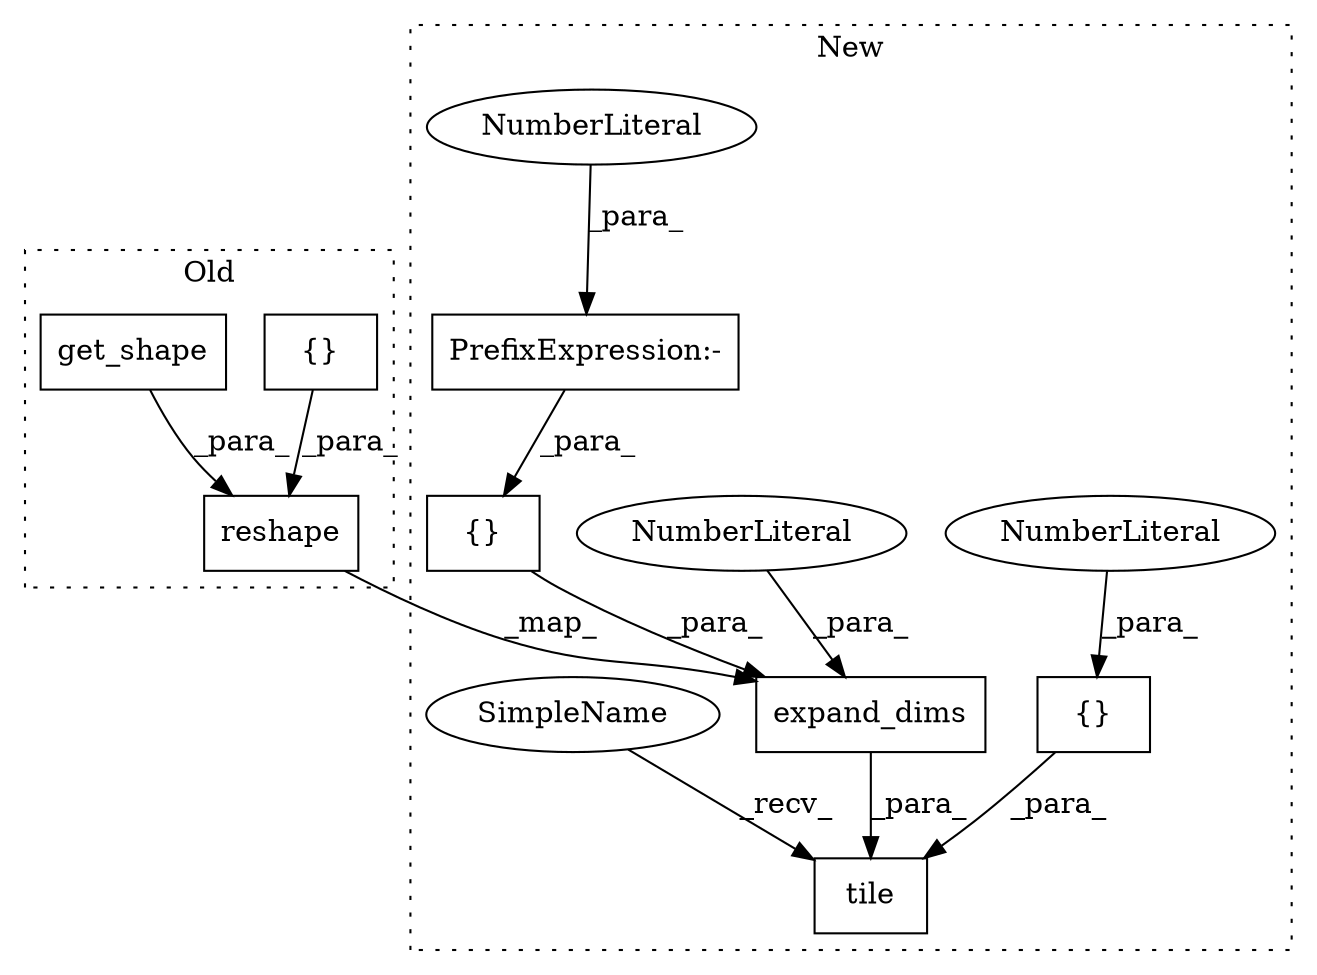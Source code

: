 digraph G {
subgraph cluster0 {
1 [label="{}" a="4" s="13691,13701" l="1,1" shape="box"];
5 [label="reshape" a="32" s="13647,13726" l="8,1" shape="box"];
9 [label="get_shape" a="32" s="13715" l="11" shape="box"];
label = "Old";
style="dotted";
}
subgraph cluster1 {
2 [label="tile" a="32" s="13811,13909" l="5,1" shape="box"];
3 [label="{}" a="4" s="13896,13908" l="1,1" shape="box"];
4 [label="NumberLiteral" a="34" s="13897" l="1" shape="ellipse"];
6 [label="expand_dims" a="32" s="13827,13885" l="12,1" shape="box"];
7 [label="NumberLiteral" a="34" s="13884" l="1" shape="ellipse"];
8 [label="{}" a="4" s="13878,13881" l="1,1" shape="box"];
10 [label="PrefixExpression:-" a="38" s="13879" l="1" shape="box"];
11 [label="NumberLiteral" a="34" s="13880" l="1" shape="ellipse"];
12 [label="SimpleName" a="42" s="13800" l="10" shape="ellipse"];
label = "New";
style="dotted";
}
1 -> 5 [label="_para_"];
3 -> 2 [label="_para_"];
4 -> 3 [label="_para_"];
5 -> 6 [label="_map_"];
6 -> 2 [label="_para_"];
7 -> 6 [label="_para_"];
8 -> 6 [label="_para_"];
9 -> 5 [label="_para_"];
10 -> 8 [label="_para_"];
11 -> 10 [label="_para_"];
12 -> 2 [label="_recv_"];
}